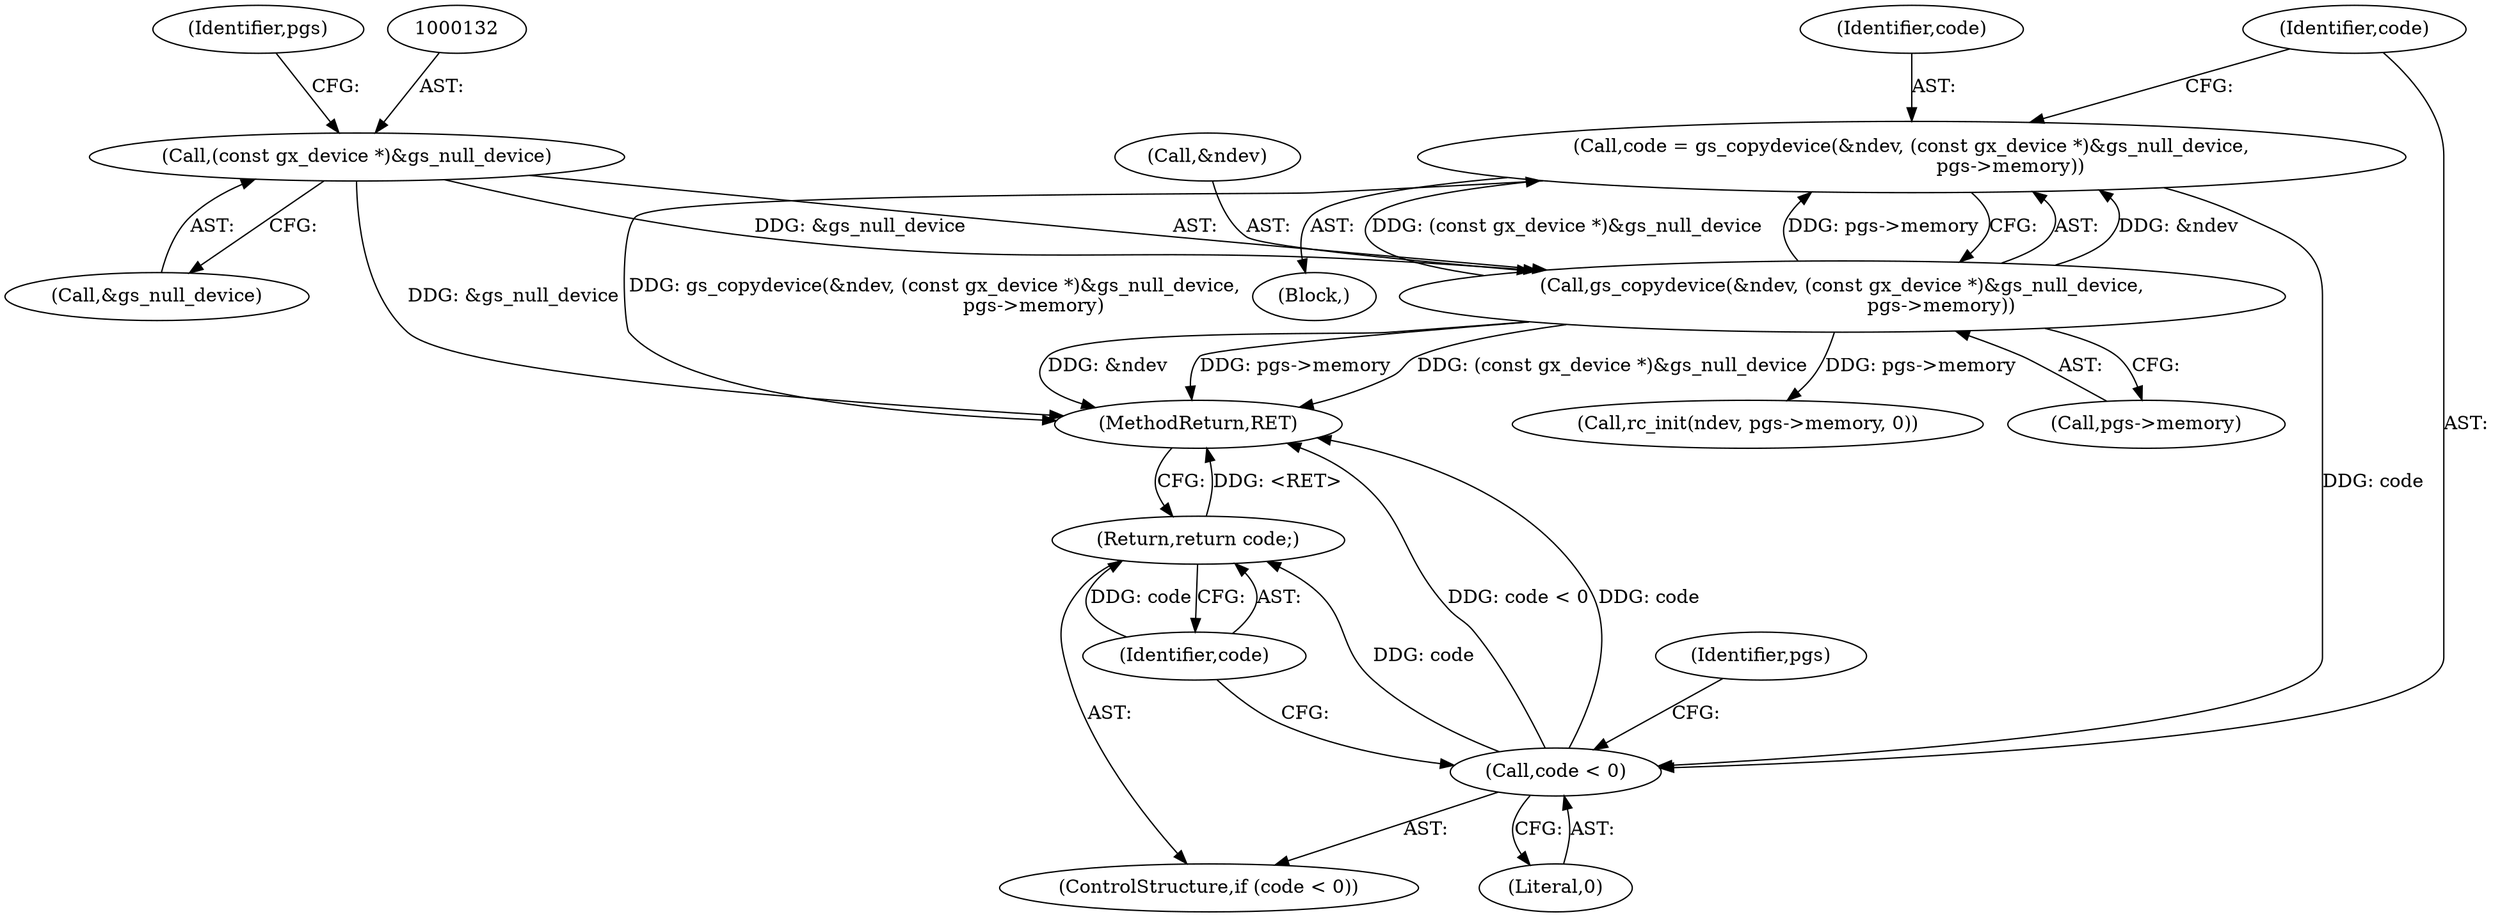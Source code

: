 digraph "0_ghostscript_79cccf641486a6595c43f1de1cd7ade696020a31@API" {
"1000126" [label="(Call,code = gs_copydevice(&ndev, (const gx_device *)&gs_null_device,\n                                 pgs->memory))"];
"1000128" [label="(Call,gs_copydevice(&ndev, (const gx_device *)&gs_null_device,\n                                 pgs->memory))"];
"1000131" [label="(Call,(const gx_device *)&gs_null_device)"];
"1000139" [label="(Call,code < 0)"];
"1000142" [label="(Return,return code;)"];
"1000147" [label="(Identifier,pgs)"];
"1000136" [label="(Identifier,pgs)"];
"1000131" [label="(Call,(const gx_device *)&gs_null_device)"];
"1000129" [label="(Call,&ndev)"];
"1000127" [label="(Identifier,code)"];
"1000155" [label="(Call,rc_init(ndev, pgs->memory, 0))"];
"1000139" [label="(Call,code < 0)"];
"1000128" [label="(Call,gs_copydevice(&ndev, (const gx_device *)&gs_null_device,\n                                 pgs->memory))"];
"1000142" [label="(Return,return code;)"];
"1000143" [label="(Identifier,code)"];
"1000124" [label="(Block,)"];
"1000133" [label="(Call,&gs_null_device)"];
"1000138" [label="(ControlStructure,if (code < 0))"];
"1000126" [label="(Call,code = gs_copydevice(&ndev, (const gx_device *)&gs_null_device,\n                                 pgs->memory))"];
"1000141" [label="(Literal,0)"];
"1000135" [label="(Call,pgs->memory)"];
"1000140" [label="(Identifier,code)"];
"1000221" [label="(MethodReturn,RET)"];
"1000126" -> "1000124"  [label="AST: "];
"1000126" -> "1000128"  [label="CFG: "];
"1000127" -> "1000126"  [label="AST: "];
"1000128" -> "1000126"  [label="AST: "];
"1000140" -> "1000126"  [label="CFG: "];
"1000126" -> "1000221"  [label="DDG: gs_copydevice(&ndev, (const gx_device *)&gs_null_device,\n                                 pgs->memory)"];
"1000128" -> "1000126"  [label="DDG: &ndev"];
"1000128" -> "1000126"  [label="DDG: (const gx_device *)&gs_null_device"];
"1000128" -> "1000126"  [label="DDG: pgs->memory"];
"1000126" -> "1000139"  [label="DDG: code"];
"1000128" -> "1000135"  [label="CFG: "];
"1000129" -> "1000128"  [label="AST: "];
"1000131" -> "1000128"  [label="AST: "];
"1000135" -> "1000128"  [label="AST: "];
"1000128" -> "1000221"  [label="DDG: &ndev"];
"1000128" -> "1000221"  [label="DDG: pgs->memory"];
"1000128" -> "1000221"  [label="DDG: (const gx_device *)&gs_null_device"];
"1000131" -> "1000128"  [label="DDG: &gs_null_device"];
"1000128" -> "1000155"  [label="DDG: pgs->memory"];
"1000131" -> "1000133"  [label="CFG: "];
"1000132" -> "1000131"  [label="AST: "];
"1000133" -> "1000131"  [label="AST: "];
"1000136" -> "1000131"  [label="CFG: "];
"1000131" -> "1000221"  [label="DDG: &gs_null_device"];
"1000139" -> "1000138"  [label="AST: "];
"1000139" -> "1000141"  [label="CFG: "];
"1000140" -> "1000139"  [label="AST: "];
"1000141" -> "1000139"  [label="AST: "];
"1000143" -> "1000139"  [label="CFG: "];
"1000147" -> "1000139"  [label="CFG: "];
"1000139" -> "1000221"  [label="DDG: code < 0"];
"1000139" -> "1000221"  [label="DDG: code"];
"1000139" -> "1000142"  [label="DDG: code"];
"1000142" -> "1000138"  [label="AST: "];
"1000142" -> "1000143"  [label="CFG: "];
"1000143" -> "1000142"  [label="AST: "];
"1000221" -> "1000142"  [label="CFG: "];
"1000142" -> "1000221"  [label="DDG: <RET>"];
"1000143" -> "1000142"  [label="DDG: code"];
}

